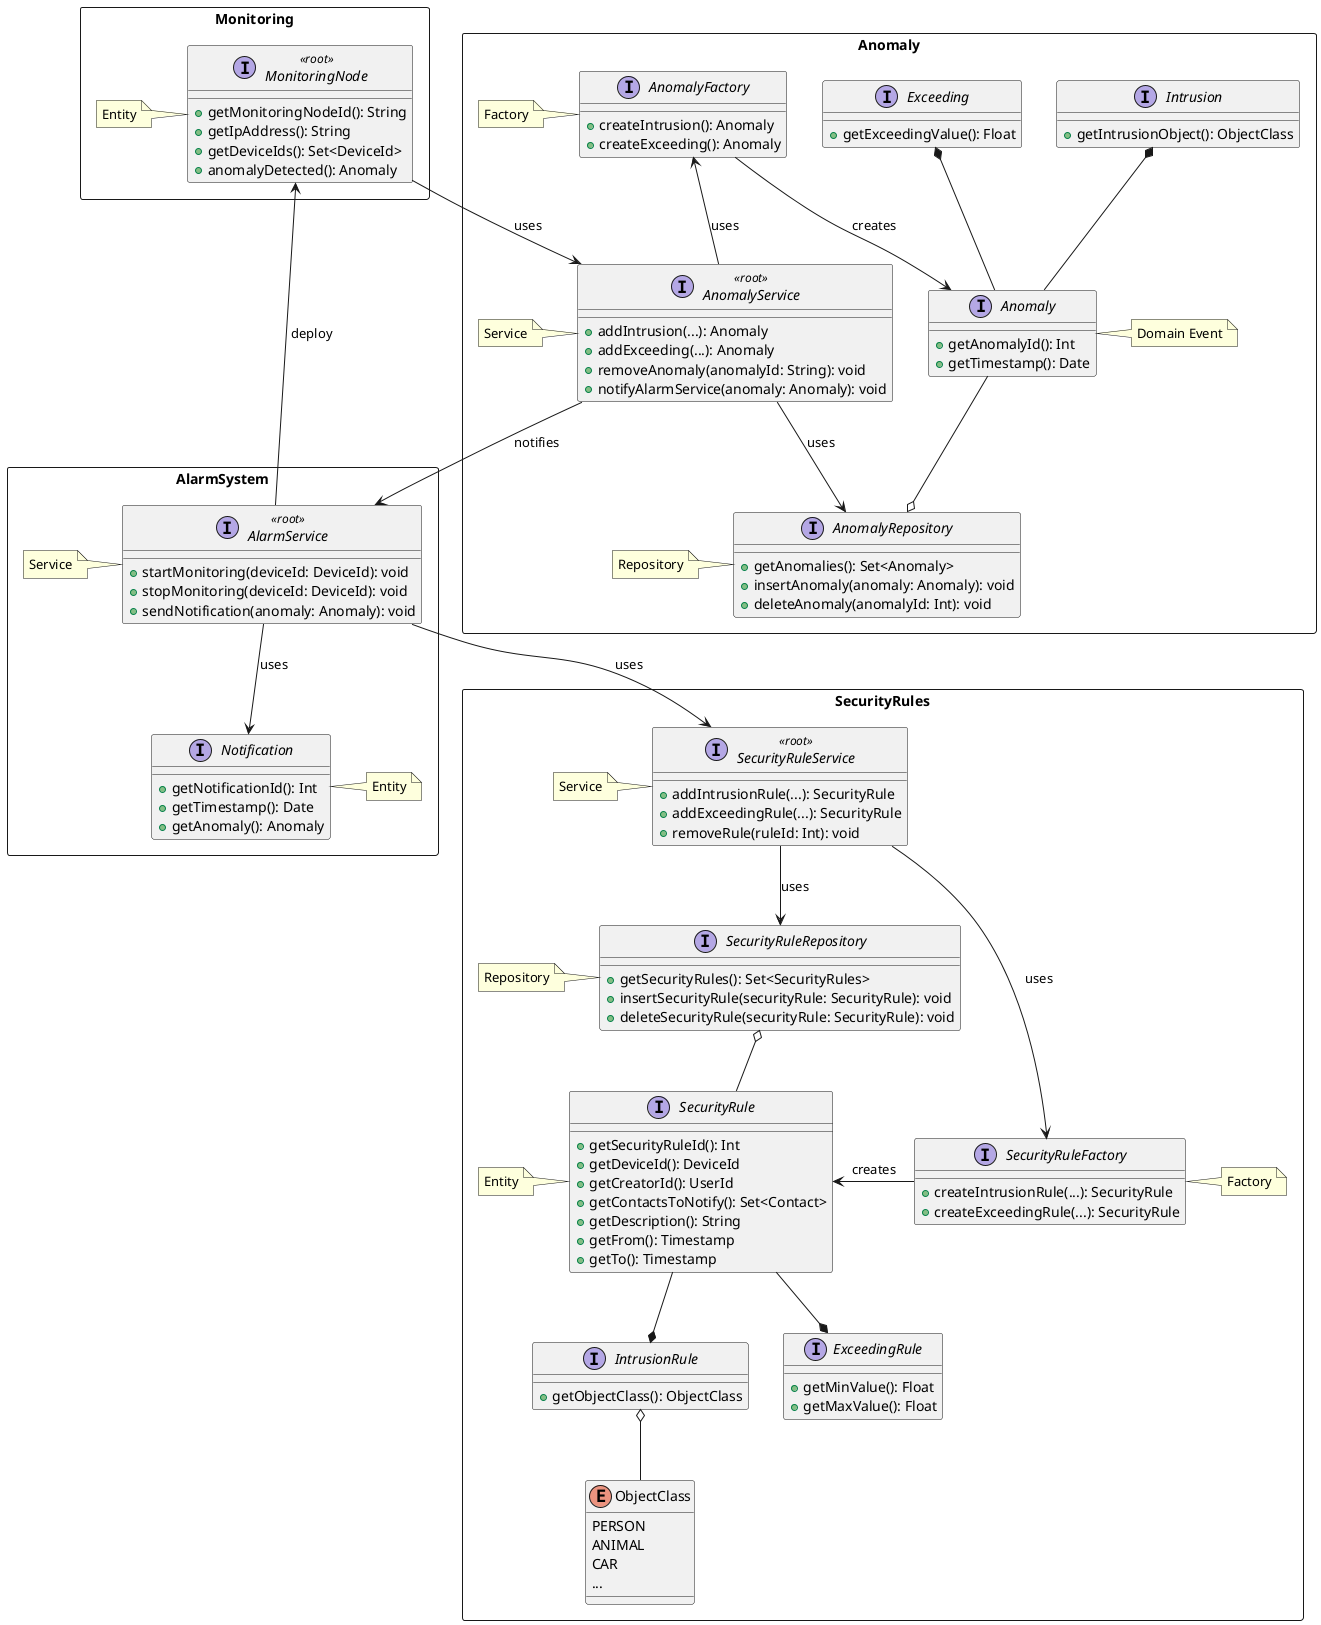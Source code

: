 @startuml

!startsub Alarm

package Anomaly <<Rectangle>> {

    interface Anomaly {
      + getAnomalyId(): Int
      + getTimestamp(): Date
    }
    note right of Anomaly: Domain Event

    interface Exceeding {
      + getExceedingValue(): Float
    }

    interface Intrusion {
      + getIntrusionObject(): ObjectClass
    }

    Exceeding *-- Anomaly
    Intrusion *-- Anomaly

    interface AnomalyService <<root>> {
      + addIntrusion(...): Anomaly
      + addExceeding(...): Anomaly
      + removeAnomaly(anomalyId: String): void
      + notifyAlarmService(anomaly: Anomaly): void
    }
    note left of AnomalyService: Service

    interface AnomalyFactory {
      + createIntrusion(): Anomaly
      + createExceeding(): Anomaly
    }
    note left: Factory
    AnomalyFactory --> Anomaly : creates
    AnomalyFactory <-- AnomalyService : uses

    interface AnomalyRepository {
      + getAnomalies(): Set<Anomaly>
      + insertAnomaly(anomaly: Anomaly): void
      + deleteAnomaly(anomalyId: Int): void
    }
    note left of AnomalyRepository: Repository
    AnomalyRepository o-up- Anomaly
    AnomalyService --> AnomalyRepository : uses

}

package Monitoring <<Rectangle>> {
    interface MonitoringNode <<root>> {
      + getMonitoringNodeId(): String
      + getIpAddress(): String
      + getDeviceIds(): Set<DeviceId>
      + anomalyDetected(): Anomaly
    }
    note left of MonitoringNode: Entity
    MonitoringNode --> AnomalyService: uses
}

package SecurityRules <<Rectangle>> {

    interface SecurityRuleService <<root>> {
      + addIntrusionRule(...): SecurityRule
      + addExceedingRule(...): SecurityRule
      + removeRule(ruleId: Int): void
    }
    note left of SecurityRuleService: Service
    SecurityRuleService --> SecurityRuleRepository : uses
    SecurityRuleService --> SecurityRuleFactory : uses


    interface SecurityRuleRepository {
      + getSecurityRules(): Set<SecurityRules>
      + insertSecurityRule(securityRule: SecurityRule): void
      + deleteSecurityRule(securityRule: SecurityRule): void
    }
    note left of SecurityRuleRepository : Repository
    SecurityRuleRepository o-- SecurityRule


    interface SecurityRule {
      + getSecurityRuleId(): Int
      + getDeviceId(): DeviceId
      + getCreatorId(): UserId
      + getContactsToNotify(): Set<Contact>
      + getDescription(): String
      + getFrom(): Timestamp
      + getTo(): Timestamp
    }
    note left of SecurityRule: Entity

    interface SecurityRuleFactory {
      + createIntrusionRule(...): SecurityRule
      + createExceedingRule(...): SecurityRule
    }
    note right of SecurityRuleFactory : Factory
    SecurityRuleFactory -left-> SecurityRule : creates

    interface IntrusionRule {
      + getObjectClass(): ObjectClass
    }
    IntrusionRule o-- ObjectClass

    interface ExceedingRule {
      + getMinValue(): Float
      + getMaxValue(): Float
    }

    enum ObjectClass {
      PERSON
      ANIMAL
      CAR
      ...
    }

}

package AlarmSystem <<Rectangle>> {

    interface AlarmService <<root>> {
      + startMonitoring(deviceId: DeviceId): void
      + stopMonitoring(deviceId: DeviceId): void
      + sendNotification(anomaly: Anomaly): void
    }
    note left of AlarmService: Service
    SecurityRule --* ExceedingRule
    SecurityRule --* IntrusionRule
    AlarmService --> SecurityRuleService : uses
    MonitoringNode <-up- AlarmService : deploy
    AnomalyService --> AlarmService : notifies

    interface Notification {
      + getNotificationId(): Int
      + getTimestamp(): Date
      + getAnomaly(): Anomaly
    }
    note right of Notification: Entity
    AlarmService --> Notification : uses

}


!endsub Alarm

@enduml
